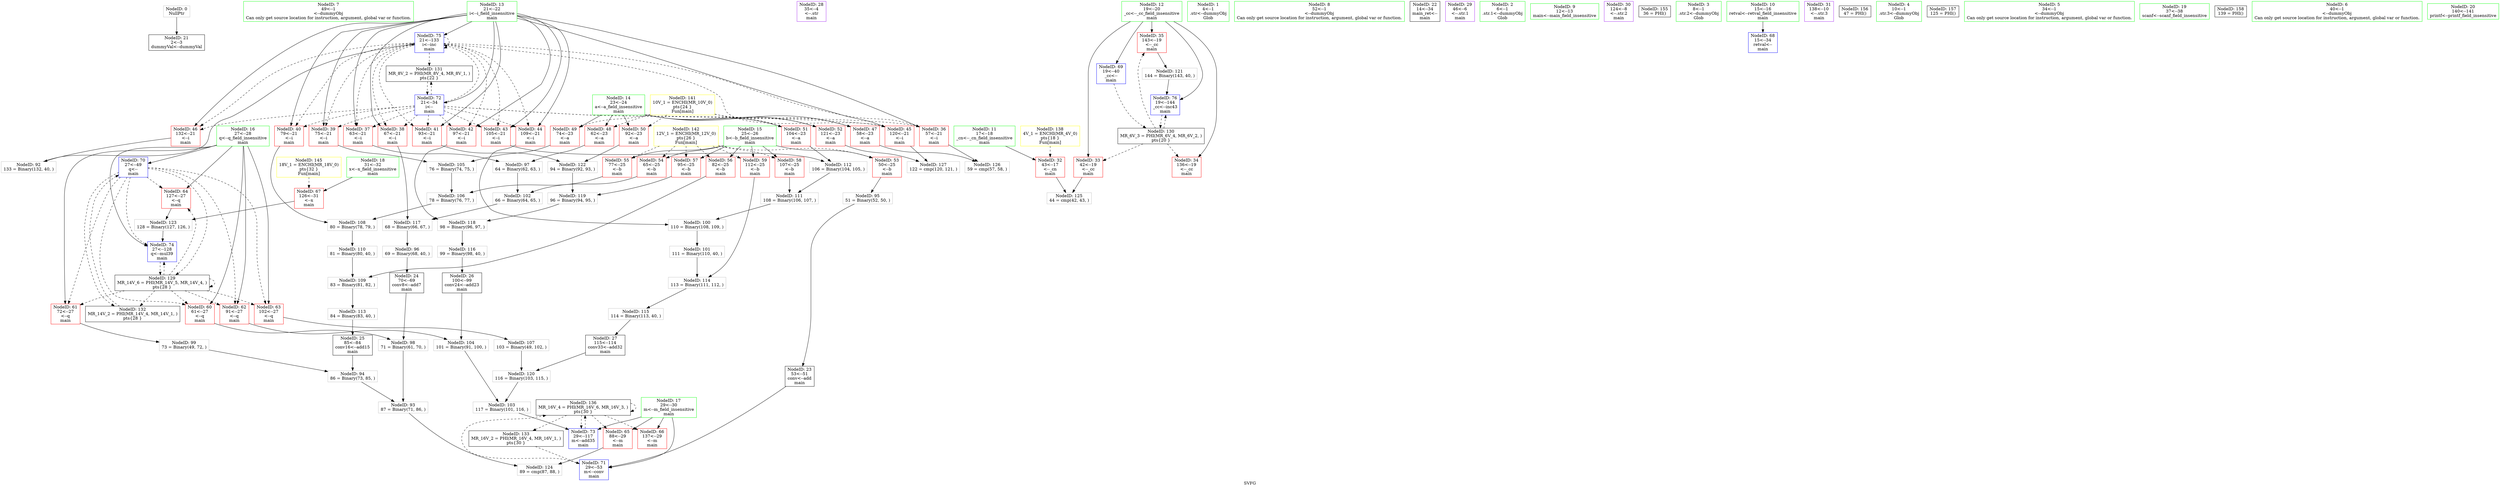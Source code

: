 digraph "SVFG" {
	label="SVFG";

	Node0x5611b6f3c010 [shape=record,color=grey,label="{NodeID: 0\nNullPtr}"];
	Node0x5611b6f3c010 -> Node0x5611b6f506c0[style=solid];
	Node0x5611b6f3c390 [shape=record,color=green,label="{NodeID: 7\n49\<--1\n\<--dummyObj\nCan only get source location for instruction, argument, global var or function.}"];
	Node0x5611b6f51f20 [shape=record,color=grey,label="{NodeID: 97\n64 = Binary(62, 63, )\n}"];
	Node0x5611b6f51f20 -> Node0x5611b6f566c0[style=solid];
	Node0x5611b6f4f930 [shape=record,color=green,label="{NodeID: 14\n23\<--24\na\<--a_field_insensitive\nmain\n}"];
	Node0x5611b6f4f930 -> Node0x5611b6f51c10[style=solid];
	Node0x5611b6f4f930 -> Node0x5611b6f52d00[style=solid];
	Node0x5611b6f4f930 -> Node0x5611b6f52dd0[style=solid];
	Node0x5611b6f4f930 -> Node0x5611b6f52ea0[style=solid];
	Node0x5611b6f4f930 -> Node0x5611b6f52f70[style=solid];
	Node0x5611b6f4f930 -> Node0x5611b6f53040[style=solid];
	Node0x5611b6f569c0 [shape=record,color=grey,label="{NodeID: 104\n101 = Binary(91, 100, )\n}"];
	Node0x5611b6f569c0 -> Node0x5611b6f56840[style=solid];
	Node0x5611b6f506c0 [shape=record,color=black,label="{NodeID: 21\n2\<--3\ndummyVal\<--dummyVal\n}"];
	Node0x5611b6f57440 [shape=record,color=grey,label="{NodeID: 111\n108 = Binary(106, 107, )\n}"];
	Node0x5611b6f57440 -> Node0x5611b6f523a0[style=solid];
	Node0x5611b6f50ca0 [shape=record,color=purple,label="{NodeID: 28\n35\<--4\n\<--.str\nmain\n}"];
	Node0x5611b6f52830 [shape=record,color=grey,label="{NodeID: 118\n98 = Binary(96, 97, )\n}"];
	Node0x5611b6f52830 -> Node0x5611b6f52530[style=solid];
	Node0x5611b6f51250 [shape=record,color=red,label="{NodeID: 35\n143\<--19\n\<--_cc\nmain\n}"];
	Node0x5611b6f51250 -> Node0x5611b6f58b90[style=solid];
	Node0x5611b6f59150 [shape=record,color=grey,label="{NodeID: 125\n44 = cmp(42, 43, )\n}"];
	Node0x5611b6f51800 [shape=record,color=red,label="{NodeID: 42\n97\<--21\n\<--i\nmain\n}"];
	Node0x5611b6f51800 -> Node0x5611b6f52830[style=solid];
	Node0x5611b6f5f8d0 [shape=record,color=black,label="{NodeID: 132\nMR_14V_2 = PHI(MR_14V_4, MR_14V_1, )\npts\{28 \}\n}"];
	Node0x5611b6f5f8d0 -> Node0x5611b6f53ee0[style=dashed];
	Node0x5611b6f52dd0 [shape=record,color=red,label="{NodeID: 49\n74\<--23\n\<--a\nmain\n}"];
	Node0x5611b6f52dd0 -> Node0x5611b6f56b40[style=solid];
	Node0x5611b6f53380 [shape=record,color=red,label="{NodeID: 56\n82\<--25\n\<--b\nmain\n}"];
	Node0x5611b6f53380 -> Node0x5611b6f57140[style=solid];
	Node0x5611b6f53930 [shape=record,color=red,label="{NodeID: 63\n102\<--27\n\<--q\nmain\n}"];
	Node0x5611b6f53930 -> Node0x5611b6f56e40[style=solid];
	Node0x5611b6f53ee0 [shape=record,color=blue,label="{NodeID: 70\n27\<--49\nq\<--\nmain\n}"];
	Node0x5611b6f53ee0 -> Node0x5611b6f536c0[style=dashed];
	Node0x5611b6f53ee0 -> Node0x5611b6f53790[style=dashed];
	Node0x5611b6f53ee0 -> Node0x5611b6f53860[style=dashed];
	Node0x5611b6f53ee0 -> Node0x5611b6f53930[style=dashed];
	Node0x5611b6f53ee0 -> Node0x5611b6f53a00[style=dashed];
	Node0x5611b6f53ee0 -> Node0x5611b6f54220[style=dashed];
	Node0x5611b6f53ee0 -> Node0x5611b6f5e9d0[style=dashed];
	Node0x5611b6f53ee0 -> Node0x5611b6f5f8d0[style=dashed];
	Node0x5611b6f3b340 [shape=record,color=green,label="{NodeID: 1\n4\<--1\n.str\<--dummyObj\nGlob }"];
	Node0x5611b6f4f5f0 [shape=record,color=green,label="{NodeID: 8\n52\<--1\n\<--dummyObj\nCan only get source location for instruction, argument, global var or function.}"];
	Node0x5611b6f520a0 [shape=record,color=grey,label="{NodeID: 98\n71 = Binary(61, 70, )\n}"];
	Node0x5611b6f520a0 -> Node0x5611b6f55130[style=solid];
	Node0x5611b6f4fa00 [shape=record,color=green,label="{NodeID: 15\n25\<--26\nb\<--b_field_insensitive\nmain\n}"];
	Node0x5611b6f4fa00 -> Node0x5611b6f53110[style=solid];
	Node0x5611b6f4fa00 -> Node0x5611b6f531e0[style=solid];
	Node0x5611b6f4fa00 -> Node0x5611b6f532b0[style=solid];
	Node0x5611b6f4fa00 -> Node0x5611b6f53380[style=solid];
	Node0x5611b6f4fa00 -> Node0x5611b6f53450[style=solid];
	Node0x5611b6f4fa00 -> Node0x5611b6f53520[style=solid];
	Node0x5611b6f4fa00 -> Node0x5611b6f535f0[style=solid];
	Node0x5611b6f56b40 [shape=record,color=grey,label="{NodeID: 105\n76 = Binary(74, 75, )\n}"];
	Node0x5611b6f56b40 -> Node0x5611b6f56cc0[style=solid];
	Node0x5611b6f507c0 [shape=record,color=black,label="{NodeID: 22\n14\<--34\nmain_ret\<--\nmain\n}"];
	Node0x5611b6f575c0 [shape=record,color=grey,label="{NodeID: 112\n106 = Binary(104, 105, )\n}"];
	Node0x5611b6f575c0 -> Node0x5611b6f57440[style=solid];
	Node0x5611b6f50d70 [shape=record,color=purple,label="{NodeID: 29\n46\<--6\n\<--.str.1\nmain\n}"];
	Node0x5611b6f529b0 [shape=record,color=grey,label="{NodeID: 119\n96 = Binary(94, 95, )\n}"];
	Node0x5611b6f529b0 -> Node0x5611b6f52830[style=solid];
	Node0x5611b6f51320 [shape=record,color=red,label="{NodeID: 36\n57\<--21\n\<--i\nmain\n}"];
	Node0x5611b6f51320 -> Node0x5611b6f592d0[style=solid];
	Node0x5611b6f592d0 [shape=record,color=grey,label="{NodeID: 126\n59 = cmp(57, 58, )\n}"];
	Node0x5611b6f518d0 [shape=record,color=red,label="{NodeID: 43\n105\<--21\n\<--i\nmain\n}"];
	Node0x5611b6f518d0 -> Node0x5611b6f575c0[style=solid];
	Node0x5611b6f5fdd0 [shape=record,color=black,label="{NodeID: 133\nMR_16V_2 = PHI(MR_16V_4, MR_16V_1, )\npts\{30 \}\n}"];
	Node0x5611b6f5fdd0 -> Node0x5611b6f53fb0[style=dashed];
	Node0x5611b6f52ea0 [shape=record,color=red,label="{NodeID: 50\n92\<--23\n\<--a\nmain\n}"];
	Node0x5611b6f52ea0 -> Node0x5611b6f58cd0[style=solid];
	Node0x5611b6f53450 [shape=record,color=red,label="{NodeID: 57\n95\<--25\n\<--b\nmain\n}"];
	Node0x5611b6f53450 -> Node0x5611b6f529b0[style=solid];
	Node0x5611b6f53a00 [shape=record,color=red,label="{NodeID: 64\n127\<--27\n\<--q\nmain\n}"];
	Node0x5611b6f53a00 -> Node0x5611b6f58e50[style=solid];
	Node0x5611b6f53fb0 [shape=record,color=blue,label="{NodeID: 71\n29\<--53\nm\<--conv\nmain\n}"];
	Node0x5611b6f53fb0 -> Node0x5611b6f60cd0[style=dashed];
	Node0x5611b6f3aed0 [shape=record,color=green,label="{NodeID: 2\n6\<--1\n.str.1\<--dummyObj\nGlob }"];
	Node0x5611b6f54fb0 [shape=record,color=grey,label="{NodeID: 92\n133 = Binary(132, 40, )\n}"];
	Node0x5611b6f54fb0 -> Node0x5611b6f542f0[style=solid];
	Node0x5611b6f4f680 [shape=record,color=green,label="{NodeID: 9\n12\<--13\nmain\<--main_field_insensitive\n}"];
	Node0x5611b6f52220 [shape=record,color=grey,label="{NodeID: 99\n73 = Binary(49, 72, )\n}"];
	Node0x5611b6f52220 -> Node0x5611b6f552b0[style=solid];
	Node0x5611b6f4fad0 [shape=record,color=green,label="{NodeID: 16\n27\<--28\nq\<--q_field_insensitive\nmain\n}"];
	Node0x5611b6f4fad0 -> Node0x5611b6f536c0[style=solid];
	Node0x5611b6f4fad0 -> Node0x5611b6f53790[style=solid];
	Node0x5611b6f4fad0 -> Node0x5611b6f53860[style=solid];
	Node0x5611b6f4fad0 -> Node0x5611b6f53930[style=solid];
	Node0x5611b6f4fad0 -> Node0x5611b6f53a00[style=solid];
	Node0x5611b6f4fad0 -> Node0x5611b6f53ee0[style=solid];
	Node0x5611b6f4fad0 -> Node0x5611b6f54220[style=solid];
	Node0x5611b6f56cc0 [shape=record,color=grey,label="{NodeID: 106\n78 = Binary(76, 77, )\n}"];
	Node0x5611b6f56cc0 -> Node0x5611b6f56fc0[style=solid];
	Node0x5611b6f50890 [shape=record,color=black,label="{NodeID: 23\n53\<--51\nconv\<--add\nmain\n}"];
	Node0x5611b6f50890 -> Node0x5611b6f53fb0[style=solid];
	Node0x5611b6f57740 [shape=record,color=grey,label="{NodeID: 113\n84 = Binary(83, 40, )\n}"];
	Node0x5611b6f57740 -> Node0x5611b6f50a30[style=solid];
	Node0x5611b6f50e40 [shape=record,color=purple,label="{NodeID: 30\n124\<--8\n\<--.str.2\nmain\n}"];
	Node0x5611b6f52b30 [shape=record,color=grey,label="{NodeID: 120\n116 = Binary(103, 115, )\n}"];
	Node0x5611b6f52b30 -> Node0x5611b6f56840[style=solid];
	Node0x5611b6f513f0 [shape=record,color=red,label="{NodeID: 37\n63\<--21\n\<--i\nmain\n}"];
	Node0x5611b6f513f0 -> Node0x5611b6f51f20[style=solid];
	Node0x5611b6f59450 [shape=record,color=grey,label="{NodeID: 127\n122 = cmp(120, 121, )\n}"];
	Node0x5611b6f519a0 [shape=record,color=red,label="{NodeID: 44\n109\<--21\n\<--i\nmain\n}"];
	Node0x5611b6f519a0 -> Node0x5611b6f523a0[style=solid];
	Node0x5611b6f52f70 [shape=record,color=red,label="{NodeID: 51\n104\<--23\n\<--a\nmain\n}"];
	Node0x5611b6f52f70 -> Node0x5611b6f575c0[style=solid];
	Node0x5611b6f61f90 [shape=record,color=yellow,style=double,label="{NodeID: 141\n10V_1 = ENCHI(MR_10V_0)\npts\{24 \}\nFun[main]}"];
	Node0x5611b6f61f90 -> Node0x5611b6f51c10[style=dashed];
	Node0x5611b6f61f90 -> Node0x5611b6f52d00[style=dashed];
	Node0x5611b6f61f90 -> Node0x5611b6f52dd0[style=dashed];
	Node0x5611b6f61f90 -> Node0x5611b6f52ea0[style=dashed];
	Node0x5611b6f61f90 -> Node0x5611b6f52f70[style=dashed];
	Node0x5611b6f61f90 -> Node0x5611b6f53040[style=dashed];
	Node0x5611b6f53520 [shape=record,color=red,label="{NodeID: 58\n107\<--25\n\<--b\nmain\n}"];
	Node0x5611b6f53520 -> Node0x5611b6f57440[style=solid];
	Node0x5611b6f53ad0 [shape=record,color=red,label="{NodeID: 65\n88\<--29\n\<--m\nmain\n}"];
	Node0x5611b6f53ad0 -> Node0x5611b6f58fd0[style=solid];
	Node0x5611b6dca630 [shape=record,color=black,label="{NodeID: 155\n36 = PHI()\n}"];
	Node0x5611b6f54080 [shape=record,color=blue,label="{NodeID: 72\n21\<--34\ni\<--\nmain\n}"];
	Node0x5611b6f54080 -> Node0x5611b6f51320[style=dashed];
	Node0x5611b6f54080 -> Node0x5611b6f513f0[style=dashed];
	Node0x5611b6f54080 -> Node0x5611b6f514c0[style=dashed];
	Node0x5611b6f54080 -> Node0x5611b6f51590[style=dashed];
	Node0x5611b6f54080 -> Node0x5611b6f51660[style=dashed];
	Node0x5611b6f54080 -> Node0x5611b6f51730[style=dashed];
	Node0x5611b6f54080 -> Node0x5611b6f51800[style=dashed];
	Node0x5611b6f54080 -> Node0x5611b6f518d0[style=dashed];
	Node0x5611b6f54080 -> Node0x5611b6f519a0[style=dashed];
	Node0x5611b6f54080 -> Node0x5611b6f51a70[style=dashed];
	Node0x5611b6f54080 -> Node0x5611b6f51b40[style=dashed];
	Node0x5611b6f54080 -> Node0x5611b6f542f0[style=dashed];
	Node0x5611b6f54080 -> Node0x5611b6f5f3d0[style=dashed];
	Node0x5611b6f3ad80 [shape=record,color=green,label="{NodeID: 3\n8\<--1\n.str.2\<--dummyObj\nGlob }"];
	Node0x5611b6f55130 [shape=record,color=grey,label="{NodeID: 93\n87 = Binary(71, 86, )\n}"];
	Node0x5611b6f55130 -> Node0x5611b6f58fd0[style=solid];
	Node0x5611b6f3b430 [shape=record,color=green,label="{NodeID: 10\n15\<--16\nretval\<--retval_field_insensitive\nmain\n}"];
	Node0x5611b6f3b430 -> Node0x5611b6f53d40[style=solid];
	Node0x5611b6f523a0 [shape=record,color=grey,label="{NodeID: 100\n110 = Binary(108, 109, )\n}"];
	Node0x5611b6f523a0 -> Node0x5611b6f56540[style=solid];
	Node0x5611b6f50320 [shape=record,color=green,label="{NodeID: 17\n29\<--30\nm\<--m_field_insensitive\nmain\n}"];
	Node0x5611b6f50320 -> Node0x5611b6f53ad0[style=solid];
	Node0x5611b6f50320 -> Node0x5611b6f53ba0[style=solid];
	Node0x5611b6f50320 -> Node0x5611b6f53fb0[style=solid];
	Node0x5611b6f50320 -> Node0x5611b6f54150[style=solid];
	Node0x5611b6f56e40 [shape=record,color=grey,label="{NodeID: 107\n103 = Binary(49, 102, )\n}"];
	Node0x5611b6f56e40 -> Node0x5611b6f52b30[style=solid];
	Node0x5611b6f50960 [shape=record,color=black,label="{NodeID: 24\n70\<--69\nconv8\<--add7\nmain\n}"];
	Node0x5611b6f50960 -> Node0x5611b6f520a0[style=solid];
	Node0x5611b6f578c0 [shape=record,color=grey,label="{NodeID: 114\n113 = Binary(111, 112, )\n}"];
	Node0x5611b6f578c0 -> Node0x5611b6f57a40[style=solid];
	Node0x5611b6f50f10 [shape=record,color=purple,label="{NodeID: 31\n138\<--10\n\<--.str.3\nmain\n}"];
	Node0x5611b6f58b90 [shape=record,color=grey,label="{NodeID: 121\n144 = Binary(143, 40, )\n}"];
	Node0x5611b6f58b90 -> Node0x5611b6f543c0[style=solid];
	Node0x5611b6f514c0 [shape=record,color=red,label="{NodeID: 38\n67\<--21\n\<--i\nmain\n}"];
	Node0x5611b6f514c0 -> Node0x5611b6f526b0[style=solid];
	Node0x5611b6f51a70 [shape=record,color=red,label="{NodeID: 45\n120\<--21\n\<--i\nmain\n}"];
	Node0x5611b6f51a70 -> Node0x5611b6f59450[style=solid];
	Node0x5611b6f53040 [shape=record,color=red,label="{NodeID: 52\n121\<--23\n\<--a\nmain\n}"];
	Node0x5611b6f53040 -> Node0x5611b6f59450[style=solid];
	Node0x5611b6f62070 [shape=record,color=yellow,style=double,label="{NodeID: 142\n12V_1 = ENCHI(MR_12V_0)\npts\{26 \}\nFun[main]}"];
	Node0x5611b6f62070 -> Node0x5611b6f53110[style=dashed];
	Node0x5611b6f62070 -> Node0x5611b6f531e0[style=dashed];
	Node0x5611b6f62070 -> Node0x5611b6f532b0[style=dashed];
	Node0x5611b6f62070 -> Node0x5611b6f53380[style=dashed];
	Node0x5611b6f62070 -> Node0x5611b6f53450[style=dashed];
	Node0x5611b6f62070 -> Node0x5611b6f53520[style=dashed];
	Node0x5611b6f62070 -> Node0x5611b6f535f0[style=dashed];
	Node0x5611b6f535f0 [shape=record,color=red,label="{NodeID: 59\n112\<--25\n\<--b\nmain\n}"];
	Node0x5611b6f535f0 -> Node0x5611b6f578c0[style=solid];
	Node0x5611b6f53ba0 [shape=record,color=red,label="{NodeID: 66\n137\<--29\n\<--m\nmain\n}"];
	Node0x5611b6f68a40 [shape=record,color=black,label="{NodeID: 156\n47 = PHI()\n}"];
	Node0x5611b6f54150 [shape=record,color=blue,label="{NodeID: 73\n29\<--117\nm\<--add35\nmain\n}"];
	Node0x5611b6f54150 -> Node0x5611b6f60cd0[style=dashed];
	Node0x5611b6f3b160 [shape=record,color=green,label="{NodeID: 4\n10\<--1\n.str.3\<--dummyObj\nGlob }"];
	Node0x5611b6f552b0 [shape=record,color=grey,label="{NodeID: 94\n86 = Binary(73, 85, )\n}"];
	Node0x5611b6f552b0 -> Node0x5611b6f55130[style=solid];
	Node0x5611b6f3b500 [shape=record,color=green,label="{NodeID: 11\n17\<--18\n_cn\<--_cn_field_insensitive\nmain\n}"];
	Node0x5611b6f3b500 -> Node0x5611b6f50fe0[style=solid];
	Node0x5611b6f56540 [shape=record,color=grey,label="{NodeID: 101\n111 = Binary(110, 40, )\n}"];
	Node0x5611b6f56540 -> Node0x5611b6f578c0[style=solid];
	Node0x5611b6f503f0 [shape=record,color=green,label="{NodeID: 18\n31\<--32\nx\<--x_field_insensitive\nmain\n}"];
	Node0x5611b6f503f0 -> Node0x5611b6f53c70[style=solid];
	Node0x5611b6f56fc0 [shape=record,color=grey,label="{NodeID: 108\n80 = Binary(78, 79, )\n}"];
	Node0x5611b6f56fc0 -> Node0x5611b6f572c0[style=solid];
	Node0x5611b6f50a30 [shape=record,color=black,label="{NodeID: 25\n85\<--84\nconv16\<--add15\nmain\n}"];
	Node0x5611b6f50a30 -> Node0x5611b6f552b0[style=solid];
	Node0x5611b6f57a40 [shape=record,color=grey,label="{NodeID: 115\n114 = Binary(113, 40, )\n}"];
	Node0x5611b6f57a40 -> Node0x5611b6f50bd0[style=solid];
	Node0x5611b6f50fe0 [shape=record,color=red,label="{NodeID: 32\n43\<--17\n\<--_cn\nmain\n}"];
	Node0x5611b6f50fe0 -> Node0x5611b6f59150[style=solid];
	Node0x5611b6f58cd0 [shape=record,color=grey,label="{NodeID: 122\n94 = Binary(92, 93, )\n}"];
	Node0x5611b6f58cd0 -> Node0x5611b6f529b0[style=solid];
	Node0x5611b6f51590 [shape=record,color=red,label="{NodeID: 39\n75\<--21\n\<--i\nmain\n}"];
	Node0x5611b6f51590 -> Node0x5611b6f56b40[style=solid];
	Node0x5611b6f5e9d0 [shape=record,color=black,label="{NodeID: 129\nMR_14V_6 = PHI(MR_14V_5, MR_14V_4, )\npts\{28 \}\n}"];
	Node0x5611b6f5e9d0 -> Node0x5611b6f536c0[style=dashed];
	Node0x5611b6f5e9d0 -> Node0x5611b6f53790[style=dashed];
	Node0x5611b6f5e9d0 -> Node0x5611b6f53860[style=dashed];
	Node0x5611b6f5e9d0 -> Node0x5611b6f53930[style=dashed];
	Node0x5611b6f5e9d0 -> Node0x5611b6f53a00[style=dashed];
	Node0x5611b6f5e9d0 -> Node0x5611b6f54220[style=dashed];
	Node0x5611b6f5e9d0 -> Node0x5611b6f5e9d0[style=dashed];
	Node0x5611b6f5e9d0 -> Node0x5611b6f5f8d0[style=dashed];
	Node0x5611b6f51b40 [shape=record,color=red,label="{NodeID: 46\n132\<--21\n\<--i\nmain\n}"];
	Node0x5611b6f51b40 -> Node0x5611b6f54fb0[style=solid];
	Node0x5611b6f60cd0 [shape=record,color=black,label="{NodeID: 136\nMR_16V_4 = PHI(MR_16V_6, MR_16V_3, )\npts\{30 \}\n}"];
	Node0x5611b6f60cd0 -> Node0x5611b6f53ad0[style=dashed];
	Node0x5611b6f60cd0 -> Node0x5611b6f53ba0[style=dashed];
	Node0x5611b6f60cd0 -> Node0x5611b6f54150[style=dashed];
	Node0x5611b6f60cd0 -> Node0x5611b6f5fdd0[style=dashed];
	Node0x5611b6f60cd0 -> Node0x5611b6f60cd0[style=dashed];
	Node0x5611b6f53110 [shape=record,color=red,label="{NodeID: 53\n50\<--25\n\<--b\nmain\n}"];
	Node0x5611b6f53110 -> Node0x5611b6f55430[style=solid];
	Node0x5611b6f536c0 [shape=record,color=red,label="{NodeID: 60\n61\<--27\n\<--q\nmain\n}"];
	Node0x5611b6f536c0 -> Node0x5611b6f520a0[style=solid];
	Node0x5611b6f53c70 [shape=record,color=red,label="{NodeID: 67\n126\<--31\n\<--x\nmain\n}"];
	Node0x5611b6f53c70 -> Node0x5611b6f58e50[style=solid];
	Node0x5611b6f68b40 [shape=record,color=black,label="{NodeID: 157\n125 = PHI()\n}"];
	Node0x5611b6f54220 [shape=record,color=blue,label="{NodeID: 74\n27\<--128\nq\<--mul39\nmain\n}"];
	Node0x5611b6f54220 -> Node0x5611b6f5e9d0[style=dashed];
	Node0x5611b6f3b1f0 [shape=record,color=green,label="{NodeID: 5\n34\<--1\n\<--dummyObj\nCan only get source location for instruction, argument, global var or function.}"];
	Node0x5611b6f55430 [shape=record,color=grey,label="{NodeID: 95\n51 = Binary(52, 50, )\n}"];
	Node0x5611b6f55430 -> Node0x5611b6f50890[style=solid];
	Node0x5611b6f3c0e0 [shape=record,color=green,label="{NodeID: 12\n19\<--20\n_cc\<--_cc_field_insensitive\nmain\n}"];
	Node0x5611b6f3c0e0 -> Node0x5611b6f510b0[style=solid];
	Node0x5611b6f3c0e0 -> Node0x5611b6f51180[style=solid];
	Node0x5611b6f3c0e0 -> Node0x5611b6f51250[style=solid];
	Node0x5611b6f3c0e0 -> Node0x5611b6f53e10[style=solid];
	Node0x5611b6f3c0e0 -> Node0x5611b6f543c0[style=solid];
	Node0x5611b6f566c0 [shape=record,color=grey,label="{NodeID: 102\n66 = Binary(64, 65, )\n}"];
	Node0x5611b6f566c0 -> Node0x5611b6f526b0[style=solid];
	Node0x5611b6f504c0 [shape=record,color=green,label="{NodeID: 19\n37\<--38\nscanf\<--scanf_field_insensitive\n}"];
	Node0x5611b6f57140 [shape=record,color=grey,label="{NodeID: 109\n83 = Binary(81, 82, )\n}"];
	Node0x5611b6f57140 -> Node0x5611b6f57740[style=solid];
	Node0x5611b6f50b00 [shape=record,color=black,label="{NodeID: 26\n100\<--99\nconv24\<--add23\nmain\n}"];
	Node0x5611b6f50b00 -> Node0x5611b6f569c0[style=solid];
	Node0x5611b6f52530 [shape=record,color=grey,label="{NodeID: 116\n99 = Binary(98, 40, )\n}"];
	Node0x5611b6f52530 -> Node0x5611b6f50b00[style=solid];
	Node0x5611b6f510b0 [shape=record,color=red,label="{NodeID: 33\n42\<--19\n\<--_cc\nmain\n}"];
	Node0x5611b6f510b0 -> Node0x5611b6f59150[style=solid];
	Node0x5611b6f58e50 [shape=record,color=grey,label="{NodeID: 123\n128 = Binary(127, 126, )\n}"];
	Node0x5611b6f58e50 -> Node0x5611b6f54220[style=solid];
	Node0x5611b6f51660 [shape=record,color=red,label="{NodeID: 40\n79\<--21\n\<--i\nmain\n}"];
	Node0x5611b6f51660 -> Node0x5611b6f56fc0[style=solid];
	Node0x5611b6f5eed0 [shape=record,color=black,label="{NodeID: 130\nMR_6V_3 = PHI(MR_6V_4, MR_6V_2, )\npts\{20 \}\n}"];
	Node0x5611b6f5eed0 -> Node0x5611b6f510b0[style=dashed];
	Node0x5611b6f5eed0 -> Node0x5611b6f51180[style=dashed];
	Node0x5611b6f5eed0 -> Node0x5611b6f51250[style=dashed];
	Node0x5611b6f5eed0 -> Node0x5611b6f543c0[style=dashed];
	Node0x5611b6f51c10 [shape=record,color=red,label="{NodeID: 47\n58\<--23\n\<--a\nmain\n}"];
	Node0x5611b6f51c10 -> Node0x5611b6f592d0[style=solid];
	Node0x5611b6f531e0 [shape=record,color=red,label="{NodeID: 54\n65\<--25\n\<--b\nmain\n}"];
	Node0x5611b6f531e0 -> Node0x5611b6f566c0[style=solid];
	Node0x5611b6f53790 [shape=record,color=red,label="{NodeID: 61\n72\<--27\n\<--q\nmain\n}"];
	Node0x5611b6f53790 -> Node0x5611b6f52220[style=solid];
	Node0x5611b6f53d40 [shape=record,color=blue,label="{NodeID: 68\n15\<--34\nretval\<--\nmain\n}"];
	Node0x5611b6f68c40 [shape=record,color=black,label="{NodeID: 158\n139 = PHI()\n}"];
	Node0x5611b6f542f0 [shape=record,color=blue,label="{NodeID: 75\n21\<--133\ni\<--inc\nmain\n}"];
	Node0x5611b6f542f0 -> Node0x5611b6f51320[style=dashed];
	Node0x5611b6f542f0 -> Node0x5611b6f513f0[style=dashed];
	Node0x5611b6f542f0 -> Node0x5611b6f514c0[style=dashed];
	Node0x5611b6f542f0 -> Node0x5611b6f51590[style=dashed];
	Node0x5611b6f542f0 -> Node0x5611b6f51660[style=dashed];
	Node0x5611b6f542f0 -> Node0x5611b6f51730[style=dashed];
	Node0x5611b6f542f0 -> Node0x5611b6f51800[style=dashed];
	Node0x5611b6f542f0 -> Node0x5611b6f518d0[style=dashed];
	Node0x5611b6f542f0 -> Node0x5611b6f519a0[style=dashed];
	Node0x5611b6f542f0 -> Node0x5611b6f51a70[style=dashed];
	Node0x5611b6f542f0 -> Node0x5611b6f51b40[style=dashed];
	Node0x5611b6f542f0 -> Node0x5611b6f542f0[style=dashed];
	Node0x5611b6f542f0 -> Node0x5611b6f5f3d0[style=dashed];
	Node0x5611b6f3c300 [shape=record,color=green,label="{NodeID: 6\n40\<--1\n\<--dummyObj\nCan only get source location for instruction, argument, global var or function.}"];
	Node0x5611b6f51da0 [shape=record,color=grey,label="{NodeID: 96\n69 = Binary(68, 40, )\n}"];
	Node0x5611b6f51da0 -> Node0x5611b6f50960[style=solid];
	Node0x5611b6f3c1b0 [shape=record,color=green,label="{NodeID: 13\n21\<--22\ni\<--i_field_insensitive\nmain\n}"];
	Node0x5611b6f3c1b0 -> Node0x5611b6f51320[style=solid];
	Node0x5611b6f3c1b0 -> Node0x5611b6f513f0[style=solid];
	Node0x5611b6f3c1b0 -> Node0x5611b6f514c0[style=solid];
	Node0x5611b6f3c1b0 -> Node0x5611b6f51590[style=solid];
	Node0x5611b6f3c1b0 -> Node0x5611b6f51660[style=solid];
	Node0x5611b6f3c1b0 -> Node0x5611b6f51730[style=solid];
	Node0x5611b6f3c1b0 -> Node0x5611b6f51800[style=solid];
	Node0x5611b6f3c1b0 -> Node0x5611b6f518d0[style=solid];
	Node0x5611b6f3c1b0 -> Node0x5611b6f519a0[style=solid];
	Node0x5611b6f3c1b0 -> Node0x5611b6f51a70[style=solid];
	Node0x5611b6f3c1b0 -> Node0x5611b6f51b40[style=solid];
	Node0x5611b6f3c1b0 -> Node0x5611b6f54080[style=solid];
	Node0x5611b6f3c1b0 -> Node0x5611b6f542f0[style=solid];
	Node0x5611b6f56840 [shape=record,color=grey,label="{NodeID: 103\n117 = Binary(101, 116, )\n}"];
	Node0x5611b6f56840 -> Node0x5611b6f54150[style=solid];
	Node0x5611b6f505c0 [shape=record,color=green,label="{NodeID: 20\n140\<--141\nprintf\<--printf_field_insensitive\n}"];
	Node0x5611b6f572c0 [shape=record,color=grey,label="{NodeID: 110\n81 = Binary(80, 40, )\n}"];
	Node0x5611b6f572c0 -> Node0x5611b6f57140[style=solid];
	Node0x5611b6f50bd0 [shape=record,color=black,label="{NodeID: 27\n115\<--114\nconv33\<--add32\nmain\n}"];
	Node0x5611b6f50bd0 -> Node0x5611b6f52b30[style=solid];
	Node0x5611b6f526b0 [shape=record,color=grey,label="{NodeID: 117\n68 = Binary(66, 67, )\n}"];
	Node0x5611b6f526b0 -> Node0x5611b6f51da0[style=solid];
	Node0x5611b6f51180 [shape=record,color=red,label="{NodeID: 34\n136\<--19\n\<--_cc\nmain\n}"];
	Node0x5611b6f58fd0 [shape=record,color=grey,label="{NodeID: 124\n89 = cmp(87, 88, )\n}"];
	Node0x5611b6f51730 [shape=record,color=red,label="{NodeID: 41\n93\<--21\n\<--i\nmain\n}"];
	Node0x5611b6f51730 -> Node0x5611b6f58cd0[style=solid];
	Node0x5611b6f5f3d0 [shape=record,color=black,label="{NodeID: 131\nMR_8V_2 = PHI(MR_8V_4, MR_8V_1, )\npts\{22 \}\n}"];
	Node0x5611b6f5f3d0 -> Node0x5611b6f54080[style=dashed];
	Node0x5611b6f52d00 [shape=record,color=red,label="{NodeID: 48\n62\<--23\n\<--a\nmain\n}"];
	Node0x5611b6f52d00 -> Node0x5611b6f51f20[style=solid];
	Node0x5611b6f61cf0 [shape=record,color=yellow,style=double,label="{NodeID: 138\n4V_1 = ENCHI(MR_4V_0)\npts\{18 \}\nFun[main]}"];
	Node0x5611b6f61cf0 -> Node0x5611b6f50fe0[style=dashed];
	Node0x5611b6f532b0 [shape=record,color=red,label="{NodeID: 55\n77\<--25\n\<--b\nmain\n}"];
	Node0x5611b6f532b0 -> Node0x5611b6f56cc0[style=solid];
	Node0x5611b6f62310 [shape=record,color=yellow,style=double,label="{NodeID: 145\n18V_1 = ENCHI(MR_18V_0)\npts\{32 \}\nFun[main]}"];
	Node0x5611b6f62310 -> Node0x5611b6f53c70[style=dashed];
	Node0x5611b6f53860 [shape=record,color=red,label="{NodeID: 62\n91\<--27\n\<--q\nmain\n}"];
	Node0x5611b6f53860 -> Node0x5611b6f569c0[style=solid];
	Node0x5611b6f53e10 [shape=record,color=blue,label="{NodeID: 69\n19\<--40\n_cc\<--\nmain\n}"];
	Node0x5611b6f53e10 -> Node0x5611b6f5eed0[style=dashed];
	Node0x5611b6f543c0 [shape=record,color=blue,label="{NodeID: 76\n19\<--144\n_cc\<--inc43\nmain\n}"];
	Node0x5611b6f543c0 -> Node0x5611b6f5eed0[style=dashed];
}
